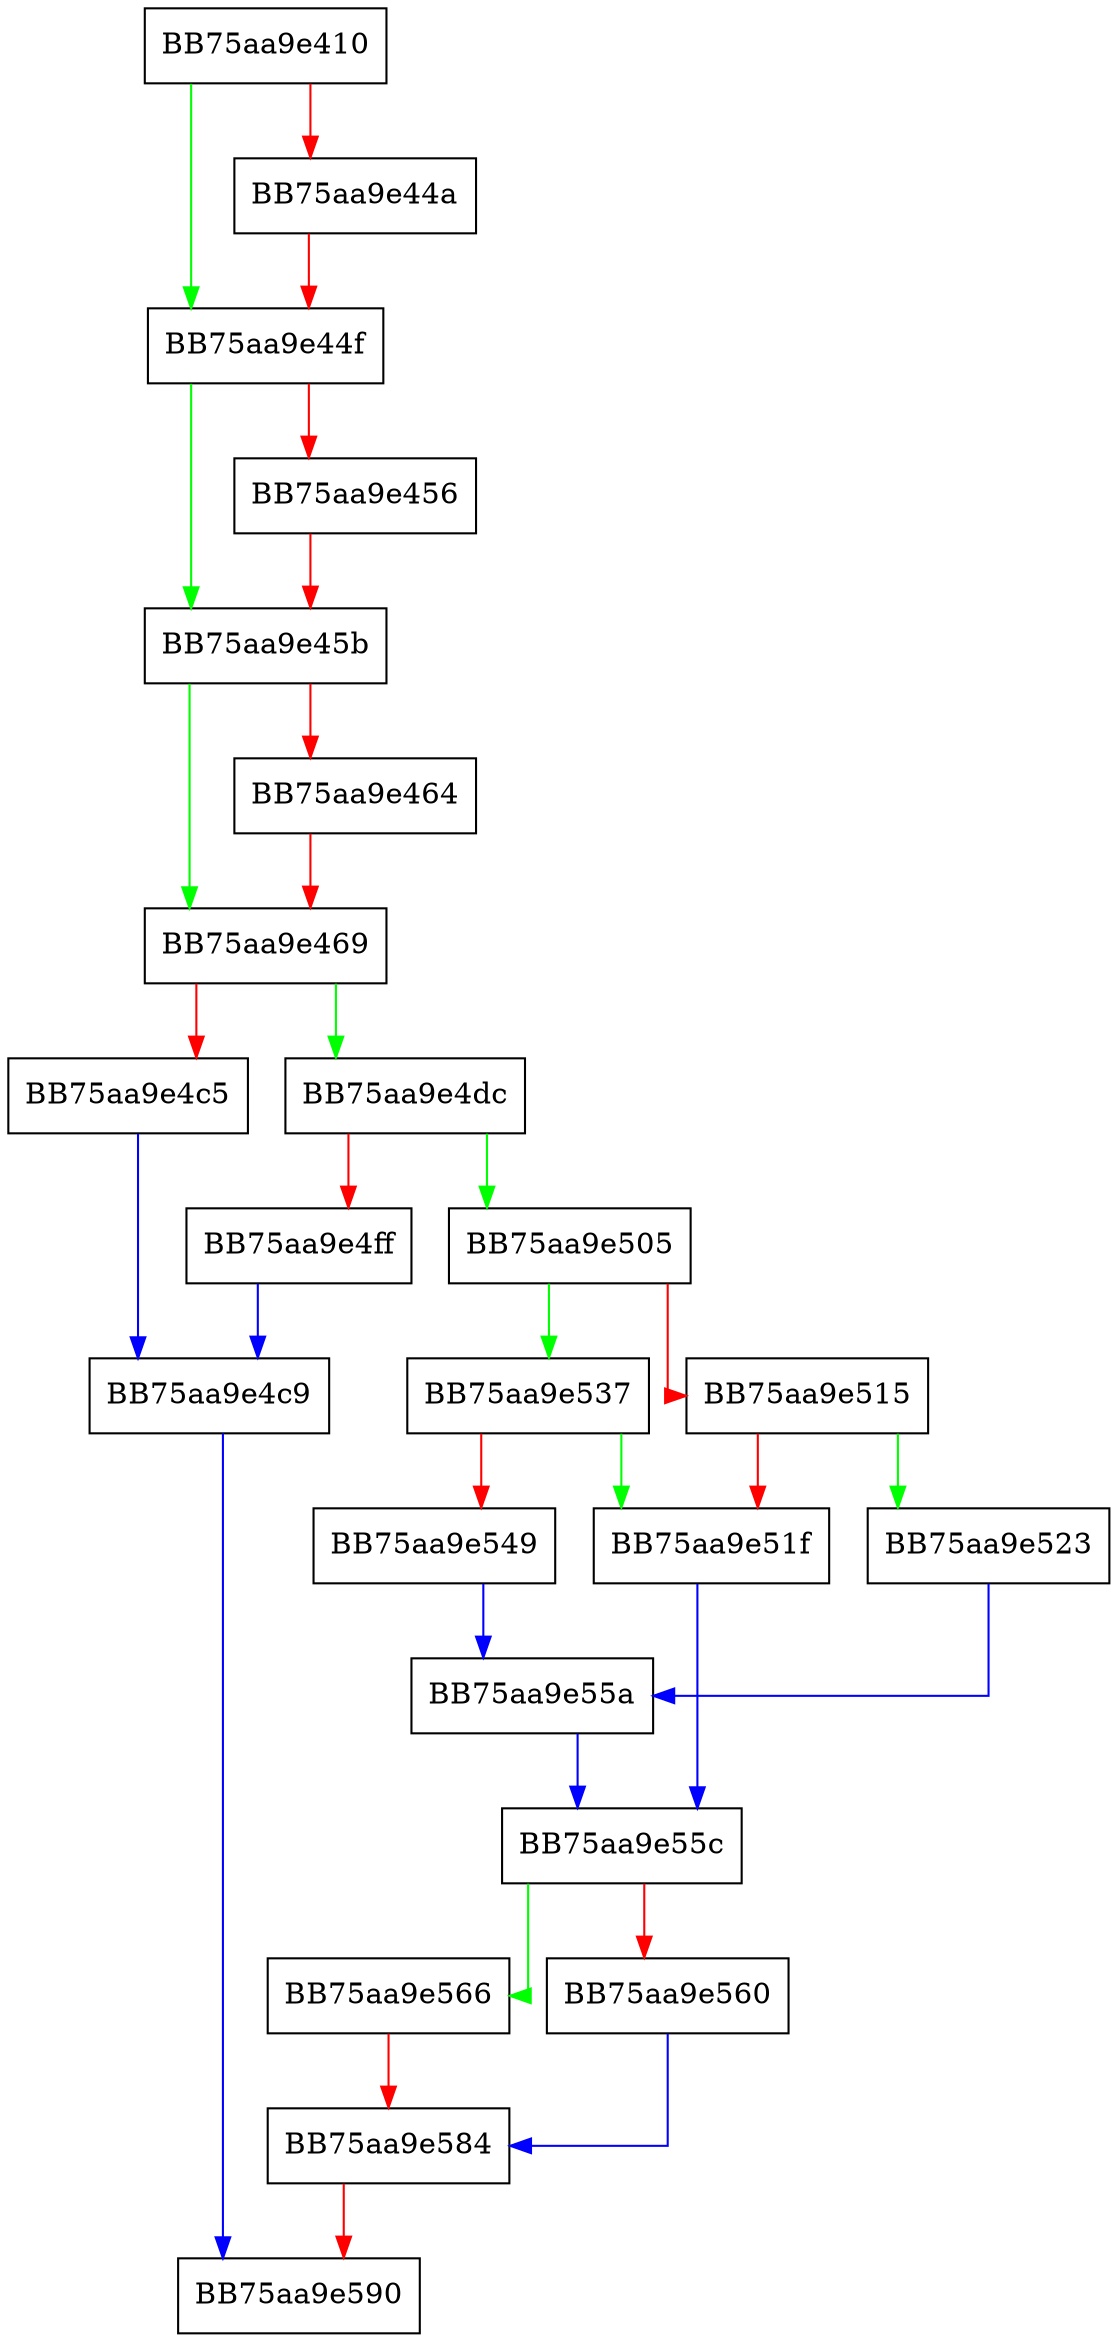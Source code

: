 digraph RpfAPI_DFT64_trace {
  node [shape="box"];
  graph [splines=ortho];
  BB75aa9e410 -> BB75aa9e44f [color="green"];
  BB75aa9e410 -> BB75aa9e44a [color="red"];
  BB75aa9e44a -> BB75aa9e44f [color="red"];
  BB75aa9e44f -> BB75aa9e45b [color="green"];
  BB75aa9e44f -> BB75aa9e456 [color="red"];
  BB75aa9e456 -> BB75aa9e45b [color="red"];
  BB75aa9e45b -> BB75aa9e469 [color="green"];
  BB75aa9e45b -> BB75aa9e464 [color="red"];
  BB75aa9e464 -> BB75aa9e469 [color="red"];
  BB75aa9e469 -> BB75aa9e4dc [color="green"];
  BB75aa9e469 -> BB75aa9e4c5 [color="red"];
  BB75aa9e4c5 -> BB75aa9e4c9 [color="blue"];
  BB75aa9e4c9 -> BB75aa9e590 [color="blue"];
  BB75aa9e4dc -> BB75aa9e505 [color="green"];
  BB75aa9e4dc -> BB75aa9e4ff [color="red"];
  BB75aa9e4ff -> BB75aa9e4c9 [color="blue"];
  BB75aa9e505 -> BB75aa9e537 [color="green"];
  BB75aa9e505 -> BB75aa9e515 [color="red"];
  BB75aa9e515 -> BB75aa9e523 [color="green"];
  BB75aa9e515 -> BB75aa9e51f [color="red"];
  BB75aa9e51f -> BB75aa9e55c [color="blue"];
  BB75aa9e523 -> BB75aa9e55a [color="blue"];
  BB75aa9e537 -> BB75aa9e51f [color="green"];
  BB75aa9e537 -> BB75aa9e549 [color="red"];
  BB75aa9e549 -> BB75aa9e55a [color="blue"];
  BB75aa9e55a -> BB75aa9e55c [color="blue"];
  BB75aa9e55c -> BB75aa9e566 [color="green"];
  BB75aa9e55c -> BB75aa9e560 [color="red"];
  BB75aa9e560 -> BB75aa9e584 [color="blue"];
  BB75aa9e566 -> BB75aa9e584 [color="red"];
  BB75aa9e584 -> BB75aa9e590 [color="red"];
}